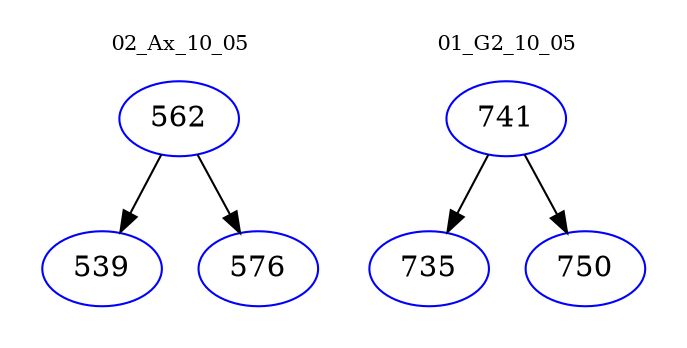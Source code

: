 digraph{
subgraph cluster_0 {
color = white
label = "02_Ax_10_05";
fontsize=10;
T0_562 [label="562", color="blue"]
T0_562 -> T0_539 [color="black"]
T0_539 [label="539", color="blue"]
T0_562 -> T0_576 [color="black"]
T0_576 [label="576", color="blue"]
}
subgraph cluster_1 {
color = white
label = "01_G2_10_05";
fontsize=10;
T1_741 [label="741", color="blue"]
T1_741 -> T1_735 [color="black"]
T1_735 [label="735", color="blue"]
T1_741 -> T1_750 [color="black"]
T1_750 [label="750", color="blue"]
}
}
